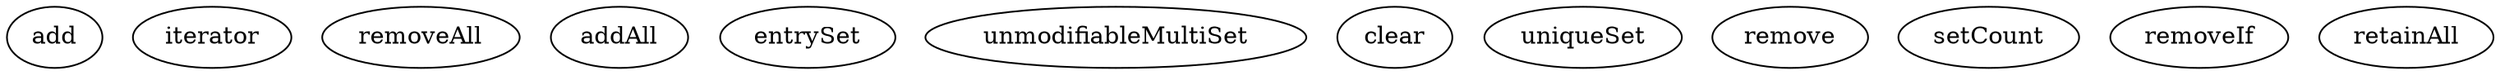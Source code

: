 digraph G {
add;
iterator;
removeAll;
addAll;
entrySet;
unmodifiableMultiSet;
clear;
uniqueSet;
remove;
setCount;
removeIf;
retainAll;
}